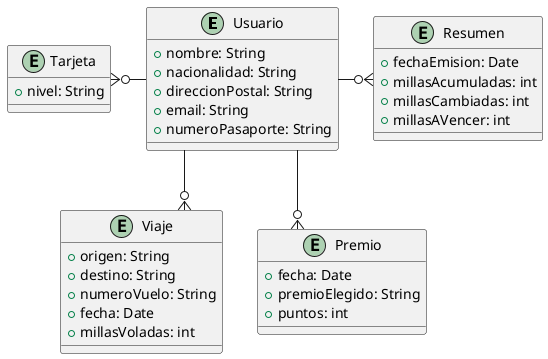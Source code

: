 @startuml

' En el Modelo Entidad-Relación, se utilizan las entidades "Usuario", "Tarjeta",
' "Viaje", "Premio" y "Resumen". Cada entidad se representa como una tabla, y
' los atributos se convierten en columnas de las tablas. Las relaciones entre
' las entidades se muestran a través de las líneas entre ellas.

skinparam linetype ortho

entity Usuario {
  + nombre: String
  + nacionalidad: String
  + direccionPostal: String
  + email: String
  + numeroPasaporte: String
}

entity Tarjeta {
  + nivel: String
}

entity Viaje {
  + origen: String
  + destino: String
  + numeroVuelo: String
  + fecha: Date
  + millasVoladas: int
}

entity Premio {
  + fecha: Date
  + premioElegido: String
  + puntos: int
}

entity Resumen {
  + fechaEmision: Date
  + millasAcumuladas: int
  + millasCambiadas: int
  + millasAVencer: int
}

Usuario -left-o{ Tarjeta
Usuario --o{ Viaje
Usuario --o{ Premio
Usuario -right-o{ Resumen
@enduml
